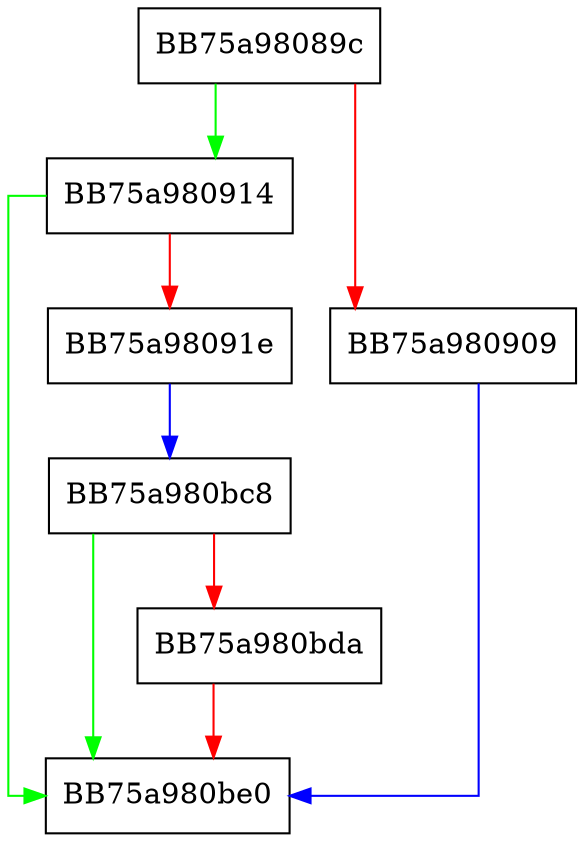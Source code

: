 digraph process_tlv {
  node [shape="box"];
  graph [splines=ortho];
  BB75a98089c -> BB75a980914 [color="green"];
  BB75a98089c -> BB75a980909 [color="red"];
  BB75a980909 -> BB75a980be0 [color="blue"];
  BB75a980914 -> BB75a980be0 [color="green"];
  BB75a980914 -> BB75a98091e [color="red"];
  BB75a98091e -> BB75a980bc8 [color="blue"];
  BB75a980bc8 -> BB75a980be0 [color="green"];
  BB75a980bc8 -> BB75a980bda [color="red"];
  BB75a980bda -> BB75a980be0 [color="red"];
}